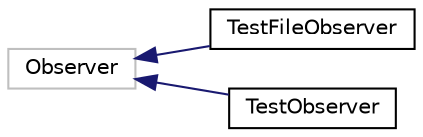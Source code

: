 digraph "Graphical Class Hierarchy"
{
 // LATEX_PDF_SIZE
  edge [fontname="Helvetica",fontsize="10",labelfontname="Helvetica",labelfontsize="10"];
  node [fontname="Helvetica",fontsize="10",shape=record];
  rankdir="LR";
  Node157 [label="Observer",height=0.2,width=0.4,color="grey75", fillcolor="white", style="filled",tooltip=" "];
  Node157 -> Node0 [dir="back",color="midnightblue",fontsize="10",style="solid",fontname="Helvetica"];
  Node0 [label="TestFileObserver",height=0.2,width=0.4,color="black", fillcolor="white", style="filled",URL="$classTestFileObserver.html",tooltip=" "];
  Node157 -> Node159 [dir="back",color="midnightblue",fontsize="10",style="solid",fontname="Helvetica"];
  Node159 [label="TestObserver",height=0.2,width=0.4,color="black", fillcolor="white", style="filled",URL="$classTestObserver.html",tooltip=" "];
}
